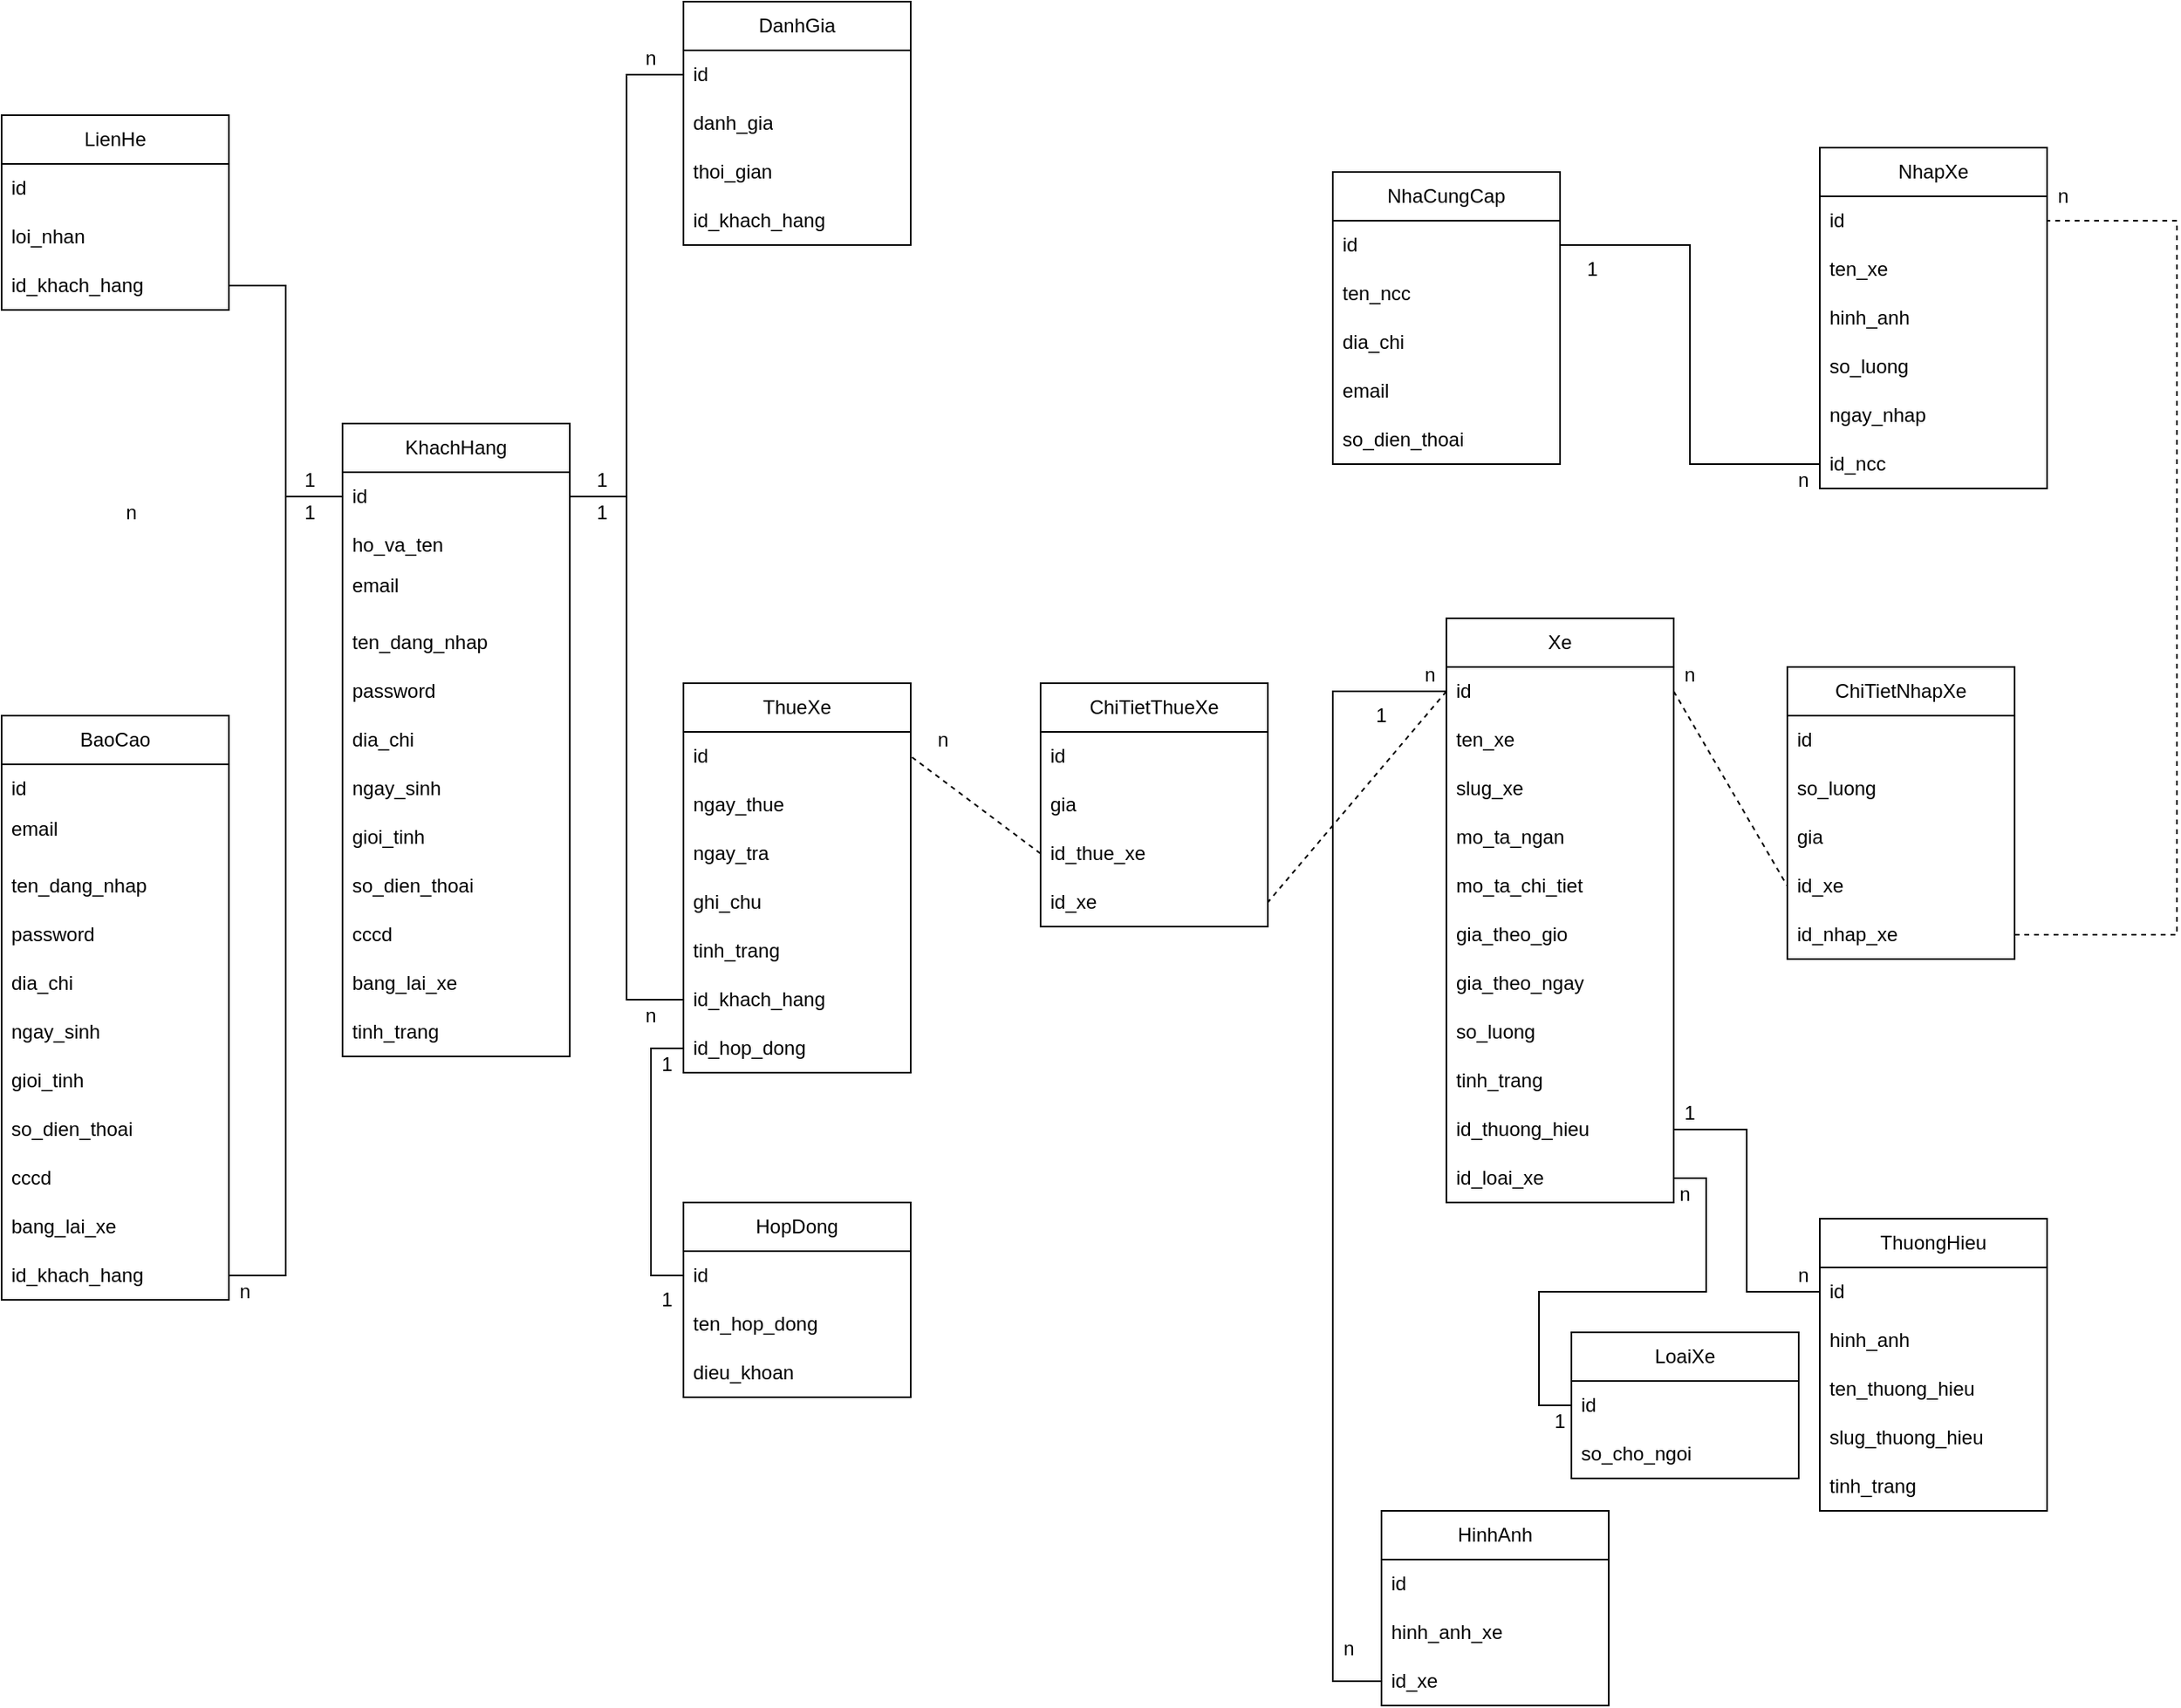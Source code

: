 <mxfile version="21.8.0" type="device">
  <diagram name="Page-1" id="PThb6om9Ce-DBLPTSB-A">
    <mxGraphModel dx="3160" dy="2398" grid="1" gridSize="10" guides="1" tooltips="1" connect="1" arrows="1" fold="1" page="1" pageScale="1" pageWidth="827" pageHeight="1169" math="0" shadow="0">
      <root>
        <object label="" id="0">
          <mxCell />
        </object>
        <mxCell id="1" parent="0" />
        <mxCell id="SgUlAlZ0Vp_eeC4mZ5EL-1" value="KhachHang" style="swimlane;fontStyle=0;childLayout=stackLayout;horizontal=1;startSize=30;horizontalStack=0;resizeParent=1;resizeParentMax=0;resizeLast=0;collapsible=1;marginBottom=0;whiteSpace=wrap;html=1;" parent="1" vertex="1">
          <mxGeometry x="70" y="80" width="140" height="390" as="geometry" />
        </mxCell>
        <mxCell id="SgUlAlZ0Vp_eeC4mZ5EL-2" value="id" style="text;strokeColor=none;fillColor=none;align=left;verticalAlign=middle;spacingLeft=4;spacingRight=4;overflow=hidden;points=[[0,0.5],[1,0.5]];portConstraint=eastwest;rotatable=0;whiteSpace=wrap;html=1;" parent="SgUlAlZ0Vp_eeC4mZ5EL-1" vertex="1">
          <mxGeometry y="30" width="140" height="30" as="geometry" />
        </mxCell>
        <mxCell id="gSfcGbpLoJz8RItjw_al-9" value="ho_va_ten" style="text;strokeColor=none;fillColor=none;align=left;verticalAlign=middle;spacingLeft=4;spacingRight=4;overflow=hidden;points=[[0,0.5],[1,0.5]];portConstraint=eastwest;rotatable=0;whiteSpace=wrap;html=1;" parent="SgUlAlZ0Vp_eeC4mZ5EL-1" vertex="1">
          <mxGeometry y="60" width="140" height="30" as="geometry" />
        </mxCell>
        <mxCell id="SgUlAlZ0Vp_eeC4mZ5EL-3" value="email&lt;span style=&quot;white-space: pre;&quot;&gt;&#x9;&lt;/span&gt;&lt;br&gt;&lt;br&gt;" style="text;strokeColor=none;fillColor=none;align=left;verticalAlign=middle;spacingLeft=4;spacingRight=4;overflow=hidden;points=[[0,0.5],[1,0.5]];portConstraint=eastwest;rotatable=0;whiteSpace=wrap;html=1;" parent="SgUlAlZ0Vp_eeC4mZ5EL-1" vertex="1">
          <mxGeometry y="90" width="140" height="30" as="geometry" />
        </mxCell>
        <mxCell id="SgUlAlZ0Vp_eeC4mZ5EL-6" value="ten_dang_nhap" style="text;strokeColor=none;fillColor=none;align=left;verticalAlign=middle;spacingLeft=4;spacingRight=4;overflow=hidden;points=[[0,0.5],[1,0.5]];portConstraint=eastwest;rotatable=0;whiteSpace=wrap;html=1;" parent="SgUlAlZ0Vp_eeC4mZ5EL-1" vertex="1">
          <mxGeometry y="120" width="140" height="30" as="geometry" />
        </mxCell>
        <mxCell id="SgUlAlZ0Vp_eeC4mZ5EL-4" value="password" style="text;strokeColor=none;fillColor=none;align=left;verticalAlign=middle;spacingLeft=4;spacingRight=4;overflow=hidden;points=[[0,0.5],[1,0.5]];portConstraint=eastwest;rotatable=0;whiteSpace=wrap;html=1;" parent="SgUlAlZ0Vp_eeC4mZ5EL-1" vertex="1">
          <mxGeometry y="150" width="140" height="30" as="geometry" />
        </mxCell>
        <mxCell id="SgUlAlZ0Vp_eeC4mZ5EL-13" value="dia_chi" style="text;strokeColor=none;fillColor=none;align=left;verticalAlign=middle;spacingLeft=4;spacingRight=4;overflow=hidden;points=[[0,0.5],[1,0.5]];portConstraint=eastwest;rotatable=0;whiteSpace=wrap;html=1;" parent="SgUlAlZ0Vp_eeC4mZ5EL-1" vertex="1">
          <mxGeometry y="180" width="140" height="30" as="geometry" />
        </mxCell>
        <mxCell id="SgUlAlZ0Vp_eeC4mZ5EL-15" value="ngay_sinh" style="text;strokeColor=none;fillColor=none;align=left;verticalAlign=middle;spacingLeft=4;spacingRight=4;overflow=hidden;points=[[0,0.5],[1,0.5]];portConstraint=eastwest;rotatable=0;whiteSpace=wrap;html=1;" parent="SgUlAlZ0Vp_eeC4mZ5EL-1" vertex="1">
          <mxGeometry y="210" width="140" height="30" as="geometry" />
        </mxCell>
        <mxCell id="SgUlAlZ0Vp_eeC4mZ5EL-14" value="gioi_tinh" style="text;strokeColor=none;fillColor=none;align=left;verticalAlign=middle;spacingLeft=4;spacingRight=4;overflow=hidden;points=[[0,0.5],[1,0.5]];portConstraint=eastwest;rotatable=0;whiteSpace=wrap;html=1;" parent="SgUlAlZ0Vp_eeC4mZ5EL-1" vertex="1">
          <mxGeometry y="240" width="140" height="30" as="geometry" />
        </mxCell>
        <mxCell id="SgUlAlZ0Vp_eeC4mZ5EL-16" value="so_dien_thoai" style="text;strokeColor=none;fillColor=none;align=left;verticalAlign=middle;spacingLeft=4;spacingRight=4;overflow=hidden;points=[[0,0.5],[1,0.5]];portConstraint=eastwest;rotatable=0;whiteSpace=wrap;html=1;" parent="SgUlAlZ0Vp_eeC4mZ5EL-1" vertex="1">
          <mxGeometry y="270" width="140" height="30" as="geometry" />
        </mxCell>
        <mxCell id="SgUlAlZ0Vp_eeC4mZ5EL-17" value="cccd" style="text;strokeColor=none;fillColor=none;align=left;verticalAlign=middle;spacingLeft=4;spacingRight=4;overflow=hidden;points=[[0,0.5],[1,0.5]];portConstraint=eastwest;rotatable=0;whiteSpace=wrap;html=1;" parent="SgUlAlZ0Vp_eeC4mZ5EL-1" vertex="1">
          <mxGeometry y="300" width="140" height="30" as="geometry" />
        </mxCell>
        <mxCell id="SgUlAlZ0Vp_eeC4mZ5EL-18" value="bang_lai_xe" style="text;strokeColor=none;fillColor=none;align=left;verticalAlign=middle;spacingLeft=4;spacingRight=4;overflow=hidden;points=[[0,0.5],[1,0.5]];portConstraint=eastwest;rotatable=0;whiteSpace=wrap;html=1;" parent="SgUlAlZ0Vp_eeC4mZ5EL-1" vertex="1">
          <mxGeometry y="330" width="140" height="30" as="geometry" />
        </mxCell>
        <mxCell id="SgUlAlZ0Vp_eeC4mZ5EL-200" value="tinh_trang" style="text;strokeColor=none;fillColor=none;align=left;verticalAlign=middle;spacingLeft=4;spacingRight=4;overflow=hidden;points=[[0,0.5],[1,0.5]];portConstraint=eastwest;rotatable=0;whiteSpace=wrap;html=1;" parent="SgUlAlZ0Vp_eeC4mZ5EL-1" vertex="1">
          <mxGeometry y="360" width="140" height="30" as="geometry" />
        </mxCell>
        <mxCell id="SgUlAlZ0Vp_eeC4mZ5EL-20" value="ThuongHieu" style="swimlane;fontStyle=0;childLayout=stackLayout;horizontal=1;startSize=30;horizontalStack=0;resizeParent=1;resizeParentMax=0;resizeLast=0;collapsible=1;marginBottom=0;whiteSpace=wrap;html=1;" parent="1" vertex="1">
          <mxGeometry x="980" y="570" width="140" height="180" as="geometry" />
        </mxCell>
        <mxCell id="SgUlAlZ0Vp_eeC4mZ5EL-21" value="id" style="text;strokeColor=none;fillColor=none;align=left;verticalAlign=middle;spacingLeft=4;spacingRight=4;overflow=hidden;points=[[0,0.5],[1,0.5]];portConstraint=eastwest;rotatable=0;whiteSpace=wrap;html=1;" parent="SgUlAlZ0Vp_eeC4mZ5EL-20" vertex="1">
          <mxGeometry y="30" width="140" height="30" as="geometry" />
        </mxCell>
        <mxCell id="SgUlAlZ0Vp_eeC4mZ5EL-54" value="hinh_anh" style="text;strokeColor=none;fillColor=none;align=left;verticalAlign=middle;spacingLeft=4;spacingRight=4;overflow=hidden;points=[[0,0.5],[1,0.5]];portConstraint=eastwest;rotatable=0;whiteSpace=wrap;html=1;" parent="SgUlAlZ0Vp_eeC4mZ5EL-20" vertex="1">
          <mxGeometry y="60" width="140" height="30" as="geometry" />
        </mxCell>
        <mxCell id="SgUlAlZ0Vp_eeC4mZ5EL-22" value="ten_thuong_hieu" style="text;strokeColor=none;fillColor=none;align=left;verticalAlign=middle;spacingLeft=4;spacingRight=4;overflow=hidden;points=[[0,0.5],[1,0.5]];portConstraint=eastwest;rotatable=0;whiteSpace=wrap;html=1;" parent="SgUlAlZ0Vp_eeC4mZ5EL-20" vertex="1">
          <mxGeometry y="90" width="140" height="30" as="geometry" />
        </mxCell>
        <mxCell id="SgUlAlZ0Vp_eeC4mZ5EL-23" value="slug_thuong_hieu" style="text;strokeColor=none;fillColor=none;align=left;verticalAlign=middle;spacingLeft=4;spacingRight=4;overflow=hidden;points=[[0,0.5],[1,0.5]];portConstraint=eastwest;rotatable=0;whiteSpace=wrap;html=1;" parent="SgUlAlZ0Vp_eeC4mZ5EL-20" vertex="1">
          <mxGeometry y="120" width="140" height="30" as="geometry" />
        </mxCell>
        <mxCell id="SgUlAlZ0Vp_eeC4mZ5EL-25" value="tinh_trang" style="text;strokeColor=none;fillColor=none;align=left;verticalAlign=middle;spacingLeft=4;spacingRight=4;overflow=hidden;points=[[0,0.5],[1,0.5]];portConstraint=eastwest;rotatable=0;whiteSpace=wrap;html=1;" parent="SgUlAlZ0Vp_eeC4mZ5EL-20" vertex="1">
          <mxGeometry y="150" width="140" height="30" as="geometry" />
        </mxCell>
        <mxCell id="SgUlAlZ0Vp_eeC4mZ5EL-26" value="LoaiXe" style="swimlane;fontStyle=0;childLayout=stackLayout;horizontal=1;startSize=30;horizontalStack=0;resizeParent=1;resizeParentMax=0;resizeLast=0;collapsible=1;marginBottom=0;whiteSpace=wrap;html=1;" parent="1" vertex="1">
          <mxGeometry x="827" y="640" width="140" height="90" as="geometry" />
        </mxCell>
        <mxCell id="SgUlAlZ0Vp_eeC4mZ5EL-27" value="id" style="text;strokeColor=none;fillColor=none;align=left;verticalAlign=middle;spacingLeft=4;spacingRight=4;overflow=hidden;points=[[0,0.5],[1,0.5]];portConstraint=eastwest;rotatable=0;whiteSpace=wrap;html=1;" parent="SgUlAlZ0Vp_eeC4mZ5EL-26" vertex="1">
          <mxGeometry y="30" width="140" height="30" as="geometry" />
        </mxCell>
        <mxCell id="SgUlAlZ0Vp_eeC4mZ5EL-28" value="so_cho_ngoi" style="text;strokeColor=none;fillColor=none;align=left;verticalAlign=middle;spacingLeft=4;spacingRight=4;overflow=hidden;points=[[0,0.5],[1,0.5]];portConstraint=eastwest;rotatable=0;whiteSpace=wrap;html=1;" parent="SgUlAlZ0Vp_eeC4mZ5EL-26" vertex="1">
          <mxGeometry y="60" width="140" height="30" as="geometry" />
        </mxCell>
        <mxCell id="SgUlAlZ0Vp_eeC4mZ5EL-31" value="Xe" style="swimlane;fontStyle=0;childLayout=stackLayout;horizontal=1;startSize=30;horizontalStack=0;resizeParent=1;resizeParentMax=0;resizeLast=0;collapsible=1;marginBottom=0;whiteSpace=wrap;html=1;" parent="1" vertex="1">
          <mxGeometry x="750" y="200" width="140" height="360" as="geometry" />
        </mxCell>
        <mxCell id="SgUlAlZ0Vp_eeC4mZ5EL-32" value="id" style="text;strokeColor=none;fillColor=none;align=left;verticalAlign=middle;spacingLeft=4;spacingRight=4;overflow=hidden;points=[[0,0.5],[1,0.5]];portConstraint=eastwest;rotatable=0;whiteSpace=wrap;html=1;" parent="SgUlAlZ0Vp_eeC4mZ5EL-31" vertex="1">
          <mxGeometry y="30" width="140" height="30" as="geometry" />
        </mxCell>
        <mxCell id="SgUlAlZ0Vp_eeC4mZ5EL-33" value="ten_xe" style="text;strokeColor=none;fillColor=none;align=left;verticalAlign=middle;spacingLeft=4;spacingRight=4;overflow=hidden;points=[[0,0.5],[1,0.5]];portConstraint=eastwest;rotatable=0;whiteSpace=wrap;html=1;" parent="SgUlAlZ0Vp_eeC4mZ5EL-31" vertex="1">
          <mxGeometry y="60" width="140" height="30" as="geometry" />
        </mxCell>
        <mxCell id="SgUlAlZ0Vp_eeC4mZ5EL-34" value="slug_xe" style="text;strokeColor=none;fillColor=none;align=left;verticalAlign=middle;spacingLeft=4;spacingRight=4;overflow=hidden;points=[[0,0.5],[1,0.5]];portConstraint=eastwest;rotatable=0;whiteSpace=wrap;html=1;" parent="SgUlAlZ0Vp_eeC4mZ5EL-31" vertex="1">
          <mxGeometry y="90" width="140" height="30" as="geometry" />
        </mxCell>
        <mxCell id="SgUlAlZ0Vp_eeC4mZ5EL-36" value="mo_ta_ngan" style="text;strokeColor=none;fillColor=none;align=left;verticalAlign=middle;spacingLeft=4;spacingRight=4;overflow=hidden;points=[[0,0.5],[1,0.5]];portConstraint=eastwest;rotatable=0;whiteSpace=wrap;html=1;" parent="SgUlAlZ0Vp_eeC4mZ5EL-31" vertex="1">
          <mxGeometry y="120" width="140" height="30" as="geometry" />
        </mxCell>
        <mxCell id="SgUlAlZ0Vp_eeC4mZ5EL-37" value="mo_ta_chi_tiet" style="text;strokeColor=none;fillColor=none;align=left;verticalAlign=middle;spacingLeft=4;spacingRight=4;overflow=hidden;points=[[0,0.5],[1,0.5]];portConstraint=eastwest;rotatable=0;whiteSpace=wrap;html=1;" parent="SgUlAlZ0Vp_eeC4mZ5EL-31" vertex="1">
          <mxGeometry y="150" width="140" height="30" as="geometry" />
        </mxCell>
        <mxCell id="SgUlAlZ0Vp_eeC4mZ5EL-38" value="gia_theo_gio" style="text;strokeColor=none;fillColor=none;align=left;verticalAlign=middle;spacingLeft=4;spacingRight=4;overflow=hidden;points=[[0,0.5],[1,0.5]];portConstraint=eastwest;rotatable=0;whiteSpace=wrap;html=1;" parent="SgUlAlZ0Vp_eeC4mZ5EL-31" vertex="1">
          <mxGeometry y="180" width="140" height="30" as="geometry" />
        </mxCell>
        <mxCell id="SgUlAlZ0Vp_eeC4mZ5EL-39" value="gia_theo_ngay" style="text;strokeColor=none;fillColor=none;align=left;verticalAlign=middle;spacingLeft=4;spacingRight=4;overflow=hidden;points=[[0,0.5],[1,0.5]];portConstraint=eastwest;rotatable=0;whiteSpace=wrap;html=1;" parent="SgUlAlZ0Vp_eeC4mZ5EL-31" vertex="1">
          <mxGeometry y="210" width="140" height="30" as="geometry" />
        </mxCell>
        <mxCell id="SgUlAlZ0Vp_eeC4mZ5EL-69" value="so_luong" style="text;strokeColor=none;fillColor=none;align=left;verticalAlign=middle;spacingLeft=4;spacingRight=4;overflow=hidden;points=[[0,0.5],[1,0.5]];portConstraint=eastwest;rotatable=0;whiteSpace=wrap;html=1;" parent="SgUlAlZ0Vp_eeC4mZ5EL-31" vertex="1">
          <mxGeometry y="240" width="140" height="30" as="geometry" />
        </mxCell>
        <mxCell id="SgUlAlZ0Vp_eeC4mZ5EL-40" value="tinh_trang" style="text;strokeColor=none;fillColor=none;align=left;verticalAlign=middle;spacingLeft=4;spacingRight=4;overflow=hidden;points=[[0,0.5],[1,0.5]];portConstraint=eastwest;rotatable=0;whiteSpace=wrap;html=1;" parent="SgUlAlZ0Vp_eeC4mZ5EL-31" vertex="1">
          <mxGeometry y="270" width="140" height="30" as="geometry" />
        </mxCell>
        <mxCell id="SgUlAlZ0Vp_eeC4mZ5EL-41" value="id_thuong_hieu" style="text;strokeColor=none;fillColor=none;align=left;verticalAlign=middle;spacingLeft=4;spacingRight=4;overflow=hidden;points=[[0,0.5],[1,0.5]];portConstraint=eastwest;rotatable=0;whiteSpace=wrap;html=1;" parent="SgUlAlZ0Vp_eeC4mZ5EL-31" vertex="1">
          <mxGeometry y="300" width="140" height="30" as="geometry" />
        </mxCell>
        <mxCell id="SgUlAlZ0Vp_eeC4mZ5EL-42" value="id_loai_xe" style="text;strokeColor=none;fillColor=none;align=left;verticalAlign=middle;spacingLeft=4;spacingRight=4;overflow=hidden;points=[[0,0.5],[1,0.5]];portConstraint=eastwest;rotatable=0;whiteSpace=wrap;html=1;" parent="SgUlAlZ0Vp_eeC4mZ5EL-31" vertex="1">
          <mxGeometry y="330" width="140" height="30" as="geometry" />
        </mxCell>
        <mxCell id="SgUlAlZ0Vp_eeC4mZ5EL-47" style="edgeStyle=orthogonalEdgeStyle;rounded=0;orthogonalLoop=1;jettySize=auto;html=1;entryX=0;entryY=0.5;entryDx=0;entryDy=0;endArrow=none;endFill=0;" parent="1" source="SgUlAlZ0Vp_eeC4mZ5EL-41" target="SgUlAlZ0Vp_eeC4mZ5EL-21" edge="1">
          <mxGeometry relative="1" as="geometry" />
        </mxCell>
        <mxCell id="SgUlAlZ0Vp_eeC4mZ5EL-49" style="edgeStyle=orthogonalEdgeStyle;rounded=0;orthogonalLoop=1;jettySize=auto;html=1;entryX=0;entryY=0.5;entryDx=0;entryDy=0;endArrow=none;endFill=0;" parent="1" source="SgUlAlZ0Vp_eeC4mZ5EL-42" target="SgUlAlZ0Vp_eeC4mZ5EL-27" edge="1">
          <mxGeometry relative="1" as="geometry" />
        </mxCell>
        <mxCell id="SgUlAlZ0Vp_eeC4mZ5EL-50" value="HinhAnh" style="swimlane;fontStyle=0;childLayout=stackLayout;horizontal=1;startSize=30;horizontalStack=0;resizeParent=1;resizeParentMax=0;resizeLast=0;collapsible=1;marginBottom=0;whiteSpace=wrap;html=1;" parent="1" vertex="1">
          <mxGeometry x="710" y="750" width="140" height="120" as="geometry" />
        </mxCell>
        <mxCell id="SgUlAlZ0Vp_eeC4mZ5EL-51" value="id" style="text;strokeColor=none;fillColor=none;align=left;verticalAlign=middle;spacingLeft=4;spacingRight=4;overflow=hidden;points=[[0,0.5],[1,0.5]];portConstraint=eastwest;rotatable=0;whiteSpace=wrap;html=1;" parent="SgUlAlZ0Vp_eeC4mZ5EL-50" vertex="1">
          <mxGeometry y="30" width="140" height="30" as="geometry" />
        </mxCell>
        <mxCell id="SgUlAlZ0Vp_eeC4mZ5EL-52" value="hinh_anh_xe" style="text;strokeColor=none;fillColor=none;align=left;verticalAlign=middle;spacingLeft=4;spacingRight=4;overflow=hidden;points=[[0,0.5],[1,0.5]];portConstraint=eastwest;rotatable=0;whiteSpace=wrap;html=1;" parent="SgUlAlZ0Vp_eeC4mZ5EL-50" vertex="1">
          <mxGeometry y="60" width="140" height="30" as="geometry" />
        </mxCell>
        <mxCell id="SgUlAlZ0Vp_eeC4mZ5EL-201" value="id_xe" style="text;strokeColor=none;fillColor=none;align=left;verticalAlign=middle;spacingLeft=4;spacingRight=4;overflow=hidden;points=[[0,0.5],[1,0.5]];portConstraint=eastwest;rotatable=0;whiteSpace=wrap;html=1;" parent="SgUlAlZ0Vp_eeC4mZ5EL-50" vertex="1">
          <mxGeometry y="90" width="140" height="30" as="geometry" />
        </mxCell>
        <mxCell id="SgUlAlZ0Vp_eeC4mZ5EL-70" value="NhaCungCap" style="swimlane;fontStyle=0;childLayout=stackLayout;horizontal=1;startSize=30;horizontalStack=0;resizeParent=1;resizeParentMax=0;resizeLast=0;collapsible=1;marginBottom=0;whiteSpace=wrap;html=1;" parent="1" vertex="1">
          <mxGeometry x="680" y="-75" width="140" height="180" as="geometry" />
        </mxCell>
        <mxCell id="SgUlAlZ0Vp_eeC4mZ5EL-71" value="id" style="text;strokeColor=none;fillColor=none;align=left;verticalAlign=middle;spacingLeft=4;spacingRight=4;overflow=hidden;points=[[0,0.5],[1,0.5]];portConstraint=eastwest;rotatable=0;whiteSpace=wrap;html=1;" parent="SgUlAlZ0Vp_eeC4mZ5EL-70" vertex="1">
          <mxGeometry y="30" width="140" height="30" as="geometry" />
        </mxCell>
        <mxCell id="SgUlAlZ0Vp_eeC4mZ5EL-72" value="ten_ncc" style="text;strokeColor=none;fillColor=none;align=left;verticalAlign=middle;spacingLeft=4;spacingRight=4;overflow=hidden;points=[[0,0.5],[1,0.5]];portConstraint=eastwest;rotatable=0;whiteSpace=wrap;html=1;" parent="SgUlAlZ0Vp_eeC4mZ5EL-70" vertex="1">
          <mxGeometry y="60" width="140" height="30" as="geometry" />
        </mxCell>
        <mxCell id="SgUlAlZ0Vp_eeC4mZ5EL-73" value="dia_chi" style="text;strokeColor=none;fillColor=none;align=left;verticalAlign=middle;spacingLeft=4;spacingRight=4;overflow=hidden;points=[[0,0.5],[1,0.5]];portConstraint=eastwest;rotatable=0;whiteSpace=wrap;html=1;" parent="SgUlAlZ0Vp_eeC4mZ5EL-70" vertex="1">
          <mxGeometry y="90" width="140" height="30" as="geometry" />
        </mxCell>
        <mxCell id="SgUlAlZ0Vp_eeC4mZ5EL-74" value="email" style="text;strokeColor=none;fillColor=none;align=left;verticalAlign=middle;spacingLeft=4;spacingRight=4;overflow=hidden;points=[[0,0.5],[1,0.5]];portConstraint=eastwest;rotatable=0;whiteSpace=wrap;html=1;" parent="SgUlAlZ0Vp_eeC4mZ5EL-70" vertex="1">
          <mxGeometry y="120" width="140" height="30" as="geometry" />
        </mxCell>
        <mxCell id="SgUlAlZ0Vp_eeC4mZ5EL-75" value="so_dien_thoai" style="text;strokeColor=none;fillColor=none;align=left;verticalAlign=middle;spacingLeft=4;spacingRight=4;overflow=hidden;points=[[0,0.5],[1,0.5]];portConstraint=eastwest;rotatable=0;whiteSpace=wrap;html=1;" parent="SgUlAlZ0Vp_eeC4mZ5EL-70" vertex="1">
          <mxGeometry y="150" width="140" height="30" as="geometry" />
        </mxCell>
        <mxCell id="SgUlAlZ0Vp_eeC4mZ5EL-76" value="NhapXe" style="swimlane;fontStyle=0;childLayout=stackLayout;horizontal=1;startSize=30;horizontalStack=0;resizeParent=1;resizeParentMax=0;resizeLast=0;collapsible=1;marginBottom=0;whiteSpace=wrap;html=1;" parent="1" vertex="1">
          <mxGeometry x="980" y="-90" width="140" height="210" as="geometry" />
        </mxCell>
        <mxCell id="SgUlAlZ0Vp_eeC4mZ5EL-77" value="id" style="text;strokeColor=none;fillColor=none;align=left;verticalAlign=middle;spacingLeft=4;spacingRight=4;overflow=hidden;points=[[0,0.5],[1,0.5]];portConstraint=eastwest;rotatable=0;whiteSpace=wrap;html=1;" parent="SgUlAlZ0Vp_eeC4mZ5EL-76" vertex="1">
          <mxGeometry y="30" width="140" height="30" as="geometry" />
        </mxCell>
        <mxCell id="SgUlAlZ0Vp_eeC4mZ5EL-78" value="ten_xe" style="text;strokeColor=none;fillColor=none;align=left;verticalAlign=middle;spacingLeft=4;spacingRight=4;overflow=hidden;points=[[0,0.5],[1,0.5]];portConstraint=eastwest;rotatable=0;whiteSpace=wrap;html=1;" parent="SgUlAlZ0Vp_eeC4mZ5EL-76" vertex="1">
          <mxGeometry y="60" width="140" height="30" as="geometry" />
        </mxCell>
        <mxCell id="SgUlAlZ0Vp_eeC4mZ5EL-79" value="hinh_anh" style="text;strokeColor=none;fillColor=none;align=left;verticalAlign=middle;spacingLeft=4;spacingRight=4;overflow=hidden;points=[[0,0.5],[1,0.5]];portConstraint=eastwest;rotatable=0;whiteSpace=wrap;html=1;" parent="SgUlAlZ0Vp_eeC4mZ5EL-76" vertex="1">
          <mxGeometry y="90" width="140" height="30" as="geometry" />
        </mxCell>
        <mxCell id="SgUlAlZ0Vp_eeC4mZ5EL-80" value="so_luong" style="text;strokeColor=none;fillColor=none;align=left;verticalAlign=middle;spacingLeft=4;spacingRight=4;overflow=hidden;points=[[0,0.5],[1,0.5]];portConstraint=eastwest;rotatable=0;whiteSpace=wrap;html=1;" parent="SgUlAlZ0Vp_eeC4mZ5EL-76" vertex="1">
          <mxGeometry y="120" width="140" height="30" as="geometry" />
        </mxCell>
        <mxCell id="SgUlAlZ0Vp_eeC4mZ5EL-81" value="ngay_nhap" style="text;strokeColor=none;fillColor=none;align=left;verticalAlign=middle;spacingLeft=4;spacingRight=4;overflow=hidden;points=[[0,0.5],[1,0.5]];portConstraint=eastwest;rotatable=0;whiteSpace=wrap;html=1;" parent="SgUlAlZ0Vp_eeC4mZ5EL-76" vertex="1">
          <mxGeometry y="150" width="140" height="30" as="geometry" />
        </mxCell>
        <mxCell id="SgUlAlZ0Vp_eeC4mZ5EL-82" value="id_ncc" style="text;strokeColor=none;fillColor=none;align=left;verticalAlign=middle;spacingLeft=4;spacingRight=4;overflow=hidden;points=[[0,0.5],[1,0.5]];portConstraint=eastwest;rotatable=0;whiteSpace=wrap;html=1;" parent="SgUlAlZ0Vp_eeC4mZ5EL-76" vertex="1">
          <mxGeometry y="180" width="140" height="30" as="geometry" />
        </mxCell>
        <mxCell id="SgUlAlZ0Vp_eeC4mZ5EL-83" style="edgeStyle=orthogonalEdgeStyle;rounded=0;orthogonalLoop=1;jettySize=auto;html=1;entryX=0;entryY=0.5;entryDx=0;entryDy=0;endArrow=none;endFill=0;" parent="1" source="SgUlAlZ0Vp_eeC4mZ5EL-71" target="SgUlAlZ0Vp_eeC4mZ5EL-82" edge="1">
          <mxGeometry relative="1" as="geometry" />
        </mxCell>
        <mxCell id="SgUlAlZ0Vp_eeC4mZ5EL-88" value="ChiTietNhapXe" style="swimlane;fontStyle=0;childLayout=stackLayout;horizontal=1;startSize=30;horizontalStack=0;resizeParent=1;resizeParentMax=0;resizeLast=0;collapsible=1;marginBottom=0;whiteSpace=wrap;html=1;" parent="1" vertex="1">
          <mxGeometry x="960" y="230" width="140" height="180" as="geometry" />
        </mxCell>
        <mxCell id="SgUlAlZ0Vp_eeC4mZ5EL-89" value="id" style="text;strokeColor=none;fillColor=none;align=left;verticalAlign=middle;spacingLeft=4;spacingRight=4;overflow=hidden;points=[[0,0.5],[1,0.5]];portConstraint=eastwest;rotatable=0;whiteSpace=wrap;html=1;" parent="SgUlAlZ0Vp_eeC4mZ5EL-88" vertex="1">
          <mxGeometry y="30" width="140" height="30" as="geometry" />
        </mxCell>
        <mxCell id="SgUlAlZ0Vp_eeC4mZ5EL-92" value="so_luong" style="text;strokeColor=none;fillColor=none;align=left;verticalAlign=middle;spacingLeft=4;spacingRight=4;overflow=hidden;points=[[0,0.5],[1,0.5]];portConstraint=eastwest;rotatable=0;whiteSpace=wrap;html=1;" parent="SgUlAlZ0Vp_eeC4mZ5EL-88" vertex="1">
          <mxGeometry y="60" width="140" height="30" as="geometry" />
        </mxCell>
        <mxCell id="SgUlAlZ0Vp_eeC4mZ5EL-93" value="gia" style="text;strokeColor=none;fillColor=none;align=left;verticalAlign=middle;spacingLeft=4;spacingRight=4;overflow=hidden;points=[[0,0.5],[1,0.5]];portConstraint=eastwest;rotatable=0;whiteSpace=wrap;html=1;" parent="SgUlAlZ0Vp_eeC4mZ5EL-88" vertex="1">
          <mxGeometry y="90" width="140" height="30" as="geometry" />
        </mxCell>
        <mxCell id="SgUlAlZ0Vp_eeC4mZ5EL-91" value="id_xe" style="text;strokeColor=none;fillColor=none;align=left;verticalAlign=middle;spacingLeft=4;spacingRight=4;overflow=hidden;points=[[0,0.5],[1,0.5]];portConstraint=eastwest;rotatable=0;whiteSpace=wrap;html=1;" parent="SgUlAlZ0Vp_eeC4mZ5EL-88" vertex="1">
          <mxGeometry y="120" width="140" height="30" as="geometry" />
        </mxCell>
        <mxCell id="SgUlAlZ0Vp_eeC4mZ5EL-90" value="id_nhap_xe" style="text;strokeColor=none;fillColor=none;align=left;verticalAlign=middle;spacingLeft=4;spacingRight=4;overflow=hidden;points=[[0,0.5],[1,0.5]];portConstraint=eastwest;rotatable=0;whiteSpace=wrap;html=1;" parent="SgUlAlZ0Vp_eeC4mZ5EL-88" vertex="1">
          <mxGeometry y="150" width="140" height="30" as="geometry" />
        </mxCell>
        <mxCell id="SgUlAlZ0Vp_eeC4mZ5EL-116" value="ThueXe" style="swimlane;fontStyle=0;childLayout=stackLayout;horizontal=1;startSize=30;horizontalStack=0;resizeParent=1;resizeParentMax=0;resizeLast=0;collapsible=1;marginBottom=0;whiteSpace=wrap;html=1;" parent="1" vertex="1">
          <mxGeometry x="280" y="240" width="140" height="240" as="geometry" />
        </mxCell>
        <mxCell id="SgUlAlZ0Vp_eeC4mZ5EL-117" value="id" style="text;strokeColor=none;fillColor=none;align=left;verticalAlign=middle;spacingLeft=4;spacingRight=4;overflow=hidden;points=[[0,0.5],[1,0.5]];portConstraint=eastwest;rotatable=0;whiteSpace=wrap;html=1;" parent="SgUlAlZ0Vp_eeC4mZ5EL-116" vertex="1">
          <mxGeometry y="30" width="140" height="30" as="geometry" />
        </mxCell>
        <mxCell id="SgUlAlZ0Vp_eeC4mZ5EL-119" value="ngay_thue" style="text;strokeColor=none;fillColor=none;align=left;verticalAlign=middle;spacingLeft=4;spacingRight=4;overflow=hidden;points=[[0,0.5],[1,0.5]];portConstraint=eastwest;rotatable=0;whiteSpace=wrap;html=1;" parent="SgUlAlZ0Vp_eeC4mZ5EL-116" vertex="1">
          <mxGeometry y="60" width="140" height="30" as="geometry" />
        </mxCell>
        <mxCell id="SgUlAlZ0Vp_eeC4mZ5EL-120" value="ngay_tra" style="text;strokeColor=none;fillColor=none;align=left;verticalAlign=middle;spacingLeft=4;spacingRight=4;overflow=hidden;points=[[0,0.5],[1,0.5]];portConstraint=eastwest;rotatable=0;whiteSpace=wrap;html=1;" parent="SgUlAlZ0Vp_eeC4mZ5EL-116" vertex="1">
          <mxGeometry y="90" width="140" height="30" as="geometry" />
        </mxCell>
        <mxCell id="SgUlAlZ0Vp_eeC4mZ5EL-121" value="ghi_chu" style="text;strokeColor=none;fillColor=none;align=left;verticalAlign=middle;spacingLeft=4;spacingRight=4;overflow=hidden;points=[[0,0.5],[1,0.5]];portConstraint=eastwest;rotatable=0;whiteSpace=wrap;html=1;" parent="SgUlAlZ0Vp_eeC4mZ5EL-116" vertex="1">
          <mxGeometry y="120" width="140" height="30" as="geometry" />
        </mxCell>
        <mxCell id="SgUlAlZ0Vp_eeC4mZ5EL-122" value="tinh_trang" style="text;strokeColor=none;fillColor=none;align=left;verticalAlign=middle;spacingLeft=4;spacingRight=4;overflow=hidden;points=[[0,0.5],[1,0.5]];portConstraint=eastwest;rotatable=0;whiteSpace=wrap;html=1;" parent="SgUlAlZ0Vp_eeC4mZ5EL-116" vertex="1">
          <mxGeometry y="150" width="140" height="30" as="geometry" />
        </mxCell>
        <mxCell id="SgUlAlZ0Vp_eeC4mZ5EL-127" value="id_khach_hang" style="text;strokeColor=none;fillColor=none;align=left;verticalAlign=middle;spacingLeft=4;spacingRight=4;overflow=hidden;points=[[0,0.5],[1,0.5]];portConstraint=eastwest;rotatable=0;whiteSpace=wrap;html=1;" parent="SgUlAlZ0Vp_eeC4mZ5EL-116" vertex="1">
          <mxGeometry y="180" width="140" height="30" as="geometry" />
        </mxCell>
        <mxCell id="SgUlAlZ0Vp_eeC4mZ5EL-141" value="id_hop_dong" style="text;strokeColor=none;fillColor=none;align=left;verticalAlign=middle;spacingLeft=4;spacingRight=4;overflow=hidden;points=[[0,0.5],[1,0.5]];portConstraint=eastwest;rotatable=0;whiteSpace=wrap;html=1;" parent="SgUlAlZ0Vp_eeC4mZ5EL-116" vertex="1">
          <mxGeometry y="210" width="140" height="30" as="geometry" />
        </mxCell>
        <mxCell id="SgUlAlZ0Vp_eeC4mZ5EL-128" style="edgeStyle=orthogonalEdgeStyle;rounded=0;orthogonalLoop=1;jettySize=auto;html=1;entryX=0;entryY=0.5;entryDx=0;entryDy=0;endArrow=none;endFill=0;" parent="1" source="SgUlAlZ0Vp_eeC4mZ5EL-2" target="SgUlAlZ0Vp_eeC4mZ5EL-127" edge="1">
          <mxGeometry relative="1" as="geometry" />
        </mxCell>
        <mxCell id="SgUlAlZ0Vp_eeC4mZ5EL-129" value="ChiTietThueXe" style="swimlane;fontStyle=0;childLayout=stackLayout;horizontal=1;startSize=30;horizontalStack=0;resizeParent=1;resizeParentMax=0;resizeLast=0;collapsible=1;marginBottom=0;whiteSpace=wrap;html=1;" parent="1" vertex="1">
          <mxGeometry x="500" y="240" width="140" height="150" as="geometry" />
        </mxCell>
        <mxCell id="SgUlAlZ0Vp_eeC4mZ5EL-130" value="id" style="text;strokeColor=none;fillColor=none;align=left;verticalAlign=middle;spacingLeft=4;spacingRight=4;overflow=hidden;points=[[0,0.5],[1,0.5]];portConstraint=eastwest;rotatable=0;whiteSpace=wrap;html=1;" parent="SgUlAlZ0Vp_eeC4mZ5EL-129" vertex="1">
          <mxGeometry y="30" width="140" height="30" as="geometry" />
        </mxCell>
        <mxCell id="SgUlAlZ0Vp_eeC4mZ5EL-132" value="gia" style="text;strokeColor=none;fillColor=none;align=left;verticalAlign=middle;spacingLeft=4;spacingRight=4;overflow=hidden;points=[[0,0.5],[1,0.5]];portConstraint=eastwest;rotatable=0;whiteSpace=wrap;html=1;" parent="SgUlAlZ0Vp_eeC4mZ5EL-129" vertex="1">
          <mxGeometry y="60" width="140" height="30" as="geometry" />
        </mxCell>
        <mxCell id="SgUlAlZ0Vp_eeC4mZ5EL-133" value="id_thue_xe" style="text;strokeColor=none;fillColor=none;align=left;verticalAlign=middle;spacingLeft=4;spacingRight=4;overflow=hidden;points=[[0,0.5],[1,0.5]];portConstraint=eastwest;rotatable=0;whiteSpace=wrap;html=1;" parent="SgUlAlZ0Vp_eeC4mZ5EL-129" vertex="1">
          <mxGeometry y="90" width="140" height="30" as="geometry" />
        </mxCell>
        <mxCell id="SgUlAlZ0Vp_eeC4mZ5EL-134" value="id_xe" style="text;strokeColor=none;fillColor=none;align=left;verticalAlign=middle;spacingLeft=4;spacingRight=4;overflow=hidden;points=[[0,0.5],[1,0.5]];portConstraint=eastwest;rotatable=0;whiteSpace=wrap;html=1;" parent="SgUlAlZ0Vp_eeC4mZ5EL-129" vertex="1">
          <mxGeometry y="120" width="140" height="30" as="geometry" />
        </mxCell>
        <mxCell id="SgUlAlZ0Vp_eeC4mZ5EL-145" value="DanhGia" style="swimlane;fontStyle=0;childLayout=stackLayout;horizontal=1;startSize=30;horizontalStack=0;resizeParent=1;resizeParentMax=0;resizeLast=0;collapsible=1;marginBottom=0;whiteSpace=wrap;html=1;" parent="1" vertex="1">
          <mxGeometry x="280" y="-180" width="140" height="150" as="geometry" />
        </mxCell>
        <mxCell id="SgUlAlZ0Vp_eeC4mZ5EL-146" value="id" style="text;strokeColor=none;fillColor=none;align=left;verticalAlign=middle;spacingLeft=4;spacingRight=4;overflow=hidden;points=[[0,0.5],[1,0.5]];portConstraint=eastwest;rotatable=0;whiteSpace=wrap;html=1;" parent="SgUlAlZ0Vp_eeC4mZ5EL-145" vertex="1">
          <mxGeometry y="30" width="140" height="30" as="geometry" />
        </mxCell>
        <mxCell id="SgUlAlZ0Vp_eeC4mZ5EL-150" value="danh_gia" style="text;strokeColor=none;fillColor=none;align=left;verticalAlign=middle;spacingLeft=4;spacingRight=4;overflow=hidden;points=[[0,0.5],[1,0.5]];portConstraint=eastwest;rotatable=0;whiteSpace=wrap;html=1;" parent="SgUlAlZ0Vp_eeC4mZ5EL-145" vertex="1">
          <mxGeometry y="60" width="140" height="30" as="geometry" />
        </mxCell>
        <mxCell id="SgUlAlZ0Vp_eeC4mZ5EL-151" value="thoi_gian" style="text;strokeColor=none;fillColor=none;align=left;verticalAlign=middle;spacingLeft=4;spacingRight=4;overflow=hidden;points=[[0,0.5],[1,0.5]];portConstraint=eastwest;rotatable=0;whiteSpace=wrap;html=1;" parent="SgUlAlZ0Vp_eeC4mZ5EL-145" vertex="1">
          <mxGeometry y="90" width="140" height="30" as="geometry" />
        </mxCell>
        <mxCell id="SgUlAlZ0Vp_eeC4mZ5EL-156" value="id_khach_hang" style="text;strokeColor=none;fillColor=none;align=left;verticalAlign=middle;spacingLeft=4;spacingRight=4;overflow=hidden;points=[[0,0.5],[1,0.5]];portConstraint=eastwest;rotatable=0;whiteSpace=wrap;html=1;" parent="SgUlAlZ0Vp_eeC4mZ5EL-145" vertex="1">
          <mxGeometry y="120" width="140" height="30" as="geometry" />
        </mxCell>
        <mxCell id="SgUlAlZ0Vp_eeC4mZ5EL-157" value="BaoCao" style="swimlane;fontStyle=0;childLayout=stackLayout;horizontal=1;startSize=30;horizontalStack=0;resizeParent=1;resizeParentMax=0;resizeLast=0;collapsible=1;marginBottom=0;whiteSpace=wrap;html=1;" parent="1" vertex="1">
          <mxGeometry x="-140" y="260" width="140" height="360" as="geometry" />
        </mxCell>
        <mxCell id="SgUlAlZ0Vp_eeC4mZ5EL-158" value="id" style="text;strokeColor=none;fillColor=none;align=left;verticalAlign=middle;spacingLeft=4;spacingRight=4;overflow=hidden;points=[[0,0.5],[1,0.5]];portConstraint=eastwest;rotatable=0;whiteSpace=wrap;html=1;" parent="SgUlAlZ0Vp_eeC4mZ5EL-157" vertex="1">
          <mxGeometry y="30" width="140" height="30" as="geometry" />
        </mxCell>
        <mxCell id="SgUlAlZ0Vp_eeC4mZ5EL-159" value="email&lt;span style=&quot;white-space: pre;&quot;&gt;&#x9;&lt;/span&gt;&lt;br&gt;&lt;br&gt;" style="text;strokeColor=none;fillColor=none;align=left;verticalAlign=middle;spacingLeft=4;spacingRight=4;overflow=hidden;points=[[0,0.5],[1,0.5]];portConstraint=eastwest;rotatable=0;whiteSpace=wrap;html=1;" parent="SgUlAlZ0Vp_eeC4mZ5EL-157" vertex="1">
          <mxGeometry y="60" width="140" height="30" as="geometry" />
        </mxCell>
        <mxCell id="SgUlAlZ0Vp_eeC4mZ5EL-160" value="ten_dang_nhap" style="text;strokeColor=none;fillColor=none;align=left;verticalAlign=middle;spacingLeft=4;spacingRight=4;overflow=hidden;points=[[0,0.5],[1,0.5]];portConstraint=eastwest;rotatable=0;whiteSpace=wrap;html=1;" parent="SgUlAlZ0Vp_eeC4mZ5EL-157" vertex="1">
          <mxGeometry y="90" width="140" height="30" as="geometry" />
        </mxCell>
        <mxCell id="SgUlAlZ0Vp_eeC4mZ5EL-161" value="password" style="text;strokeColor=none;fillColor=none;align=left;verticalAlign=middle;spacingLeft=4;spacingRight=4;overflow=hidden;points=[[0,0.5],[1,0.5]];portConstraint=eastwest;rotatable=0;whiteSpace=wrap;html=1;" parent="SgUlAlZ0Vp_eeC4mZ5EL-157" vertex="1">
          <mxGeometry y="120" width="140" height="30" as="geometry" />
        </mxCell>
        <mxCell id="SgUlAlZ0Vp_eeC4mZ5EL-162" value="dia_chi" style="text;strokeColor=none;fillColor=none;align=left;verticalAlign=middle;spacingLeft=4;spacingRight=4;overflow=hidden;points=[[0,0.5],[1,0.5]];portConstraint=eastwest;rotatable=0;whiteSpace=wrap;html=1;" parent="SgUlAlZ0Vp_eeC4mZ5EL-157" vertex="1">
          <mxGeometry y="150" width="140" height="30" as="geometry" />
        </mxCell>
        <mxCell id="SgUlAlZ0Vp_eeC4mZ5EL-163" value="ngay_sinh" style="text;strokeColor=none;fillColor=none;align=left;verticalAlign=middle;spacingLeft=4;spacingRight=4;overflow=hidden;points=[[0,0.5],[1,0.5]];portConstraint=eastwest;rotatable=0;whiteSpace=wrap;html=1;" parent="SgUlAlZ0Vp_eeC4mZ5EL-157" vertex="1">
          <mxGeometry y="180" width="140" height="30" as="geometry" />
        </mxCell>
        <mxCell id="SgUlAlZ0Vp_eeC4mZ5EL-164" value="gioi_tinh" style="text;strokeColor=none;fillColor=none;align=left;verticalAlign=middle;spacingLeft=4;spacingRight=4;overflow=hidden;points=[[0,0.5],[1,0.5]];portConstraint=eastwest;rotatable=0;whiteSpace=wrap;html=1;" parent="SgUlAlZ0Vp_eeC4mZ5EL-157" vertex="1">
          <mxGeometry y="210" width="140" height="30" as="geometry" />
        </mxCell>
        <mxCell id="SgUlAlZ0Vp_eeC4mZ5EL-165" value="so_dien_thoai" style="text;strokeColor=none;fillColor=none;align=left;verticalAlign=middle;spacingLeft=4;spacingRight=4;overflow=hidden;points=[[0,0.5],[1,0.5]];portConstraint=eastwest;rotatable=0;whiteSpace=wrap;html=1;" parent="SgUlAlZ0Vp_eeC4mZ5EL-157" vertex="1">
          <mxGeometry y="240" width="140" height="30" as="geometry" />
        </mxCell>
        <mxCell id="SgUlAlZ0Vp_eeC4mZ5EL-166" value="cccd" style="text;strokeColor=none;fillColor=none;align=left;verticalAlign=middle;spacingLeft=4;spacingRight=4;overflow=hidden;points=[[0,0.5],[1,0.5]];portConstraint=eastwest;rotatable=0;whiteSpace=wrap;html=1;" parent="SgUlAlZ0Vp_eeC4mZ5EL-157" vertex="1">
          <mxGeometry y="270" width="140" height="30" as="geometry" />
        </mxCell>
        <mxCell id="SgUlAlZ0Vp_eeC4mZ5EL-167" value="bang_lai_xe" style="text;strokeColor=none;fillColor=none;align=left;verticalAlign=middle;spacingLeft=4;spacingRight=4;overflow=hidden;points=[[0,0.5],[1,0.5]];portConstraint=eastwest;rotatable=0;whiteSpace=wrap;html=1;" parent="SgUlAlZ0Vp_eeC4mZ5EL-157" vertex="1">
          <mxGeometry y="300" width="140" height="30" as="geometry" />
        </mxCell>
        <mxCell id="SgUlAlZ0Vp_eeC4mZ5EL-170" value="id_khach_hang" style="text;strokeColor=none;fillColor=none;align=left;verticalAlign=middle;spacingLeft=4;spacingRight=4;overflow=hidden;points=[[0,0.5],[1,0.5]];portConstraint=eastwest;rotatable=0;whiteSpace=wrap;html=1;" parent="SgUlAlZ0Vp_eeC4mZ5EL-157" vertex="1">
          <mxGeometry y="330" width="140" height="30" as="geometry" />
        </mxCell>
        <mxCell id="SgUlAlZ0Vp_eeC4mZ5EL-173" style="edgeStyle=orthogonalEdgeStyle;rounded=0;orthogonalLoop=1;jettySize=auto;html=1;entryX=1;entryY=0.5;entryDx=0;entryDy=0;endArrow=none;endFill=0;" parent="1" source="SgUlAlZ0Vp_eeC4mZ5EL-2" target="SgUlAlZ0Vp_eeC4mZ5EL-170" edge="1">
          <mxGeometry relative="1" as="geometry" />
        </mxCell>
        <mxCell id="SgUlAlZ0Vp_eeC4mZ5EL-174" style="edgeStyle=orthogonalEdgeStyle;rounded=0;orthogonalLoop=1;jettySize=auto;html=1;entryX=0;entryY=0.5;entryDx=0;entryDy=0;endArrow=none;endFill=0;" parent="1" source="SgUlAlZ0Vp_eeC4mZ5EL-2" target="SgUlAlZ0Vp_eeC4mZ5EL-146" edge="1">
          <mxGeometry relative="1" as="geometry" />
        </mxCell>
        <mxCell id="SgUlAlZ0Vp_eeC4mZ5EL-175" value="1" style="text;html=1;strokeColor=none;fillColor=none;align=center;verticalAlign=middle;whiteSpace=wrap;rounded=0;" parent="1" vertex="1">
          <mxGeometry x="20" y="100" width="60" height="30" as="geometry" />
        </mxCell>
        <mxCell id="SgUlAlZ0Vp_eeC4mZ5EL-176" value="n" style="text;html=1;strokeColor=none;fillColor=none;align=center;verticalAlign=middle;whiteSpace=wrap;rounded=0;" parent="1" vertex="1">
          <mxGeometry x="-20" y="600" width="60" height="30" as="geometry" />
        </mxCell>
        <mxCell id="SgUlAlZ0Vp_eeC4mZ5EL-177" value="1" style="text;html=1;strokeColor=none;fillColor=none;align=center;verticalAlign=middle;whiteSpace=wrap;rounded=0;" parent="1" vertex="1">
          <mxGeometry x="200" y="100" width="60" height="30" as="geometry" />
        </mxCell>
        <mxCell id="SgUlAlZ0Vp_eeC4mZ5EL-178" value="n" style="text;html=1;strokeColor=none;fillColor=none;align=center;verticalAlign=middle;whiteSpace=wrap;rounded=0;" parent="1" vertex="1">
          <mxGeometry x="230" y="-160" width="60" height="30" as="geometry" />
        </mxCell>
        <mxCell id="SgUlAlZ0Vp_eeC4mZ5EL-179" value="1" style="text;html=1;strokeColor=none;fillColor=none;align=center;verticalAlign=middle;whiteSpace=wrap;rounded=0;" parent="1" vertex="1">
          <mxGeometry x="200" y="120" width="60" height="30" as="geometry" />
        </mxCell>
        <mxCell id="SgUlAlZ0Vp_eeC4mZ5EL-180" value="n" style="text;html=1;strokeColor=none;fillColor=none;align=center;verticalAlign=middle;whiteSpace=wrap;rounded=0;" parent="1" vertex="1">
          <mxGeometry x="230" y="430" width="60" height="30" as="geometry" />
        </mxCell>
        <mxCell id="SgUlAlZ0Vp_eeC4mZ5EL-182" value="" style="endArrow=none;dashed=1;html=1;rounded=0;entryX=1;entryY=0.5;entryDx=0;entryDy=0;exitX=0;exitY=0.5;exitDx=0;exitDy=0;" parent="1" source="SgUlAlZ0Vp_eeC4mZ5EL-133" target="SgUlAlZ0Vp_eeC4mZ5EL-117" edge="1">
          <mxGeometry width="50" height="50" relative="1" as="geometry">
            <mxPoint x="480" y="300" as="sourcePoint" />
            <mxPoint x="530" y="250" as="targetPoint" />
          </mxGeometry>
        </mxCell>
        <mxCell id="SgUlAlZ0Vp_eeC4mZ5EL-184" value="" style="endArrow=none;dashed=1;html=1;rounded=0;entryX=1;entryY=0.5;entryDx=0;entryDy=0;exitX=0;exitY=0.5;exitDx=0;exitDy=0;" parent="1" source="SgUlAlZ0Vp_eeC4mZ5EL-32" target="SgUlAlZ0Vp_eeC4mZ5EL-134" edge="1">
          <mxGeometry width="50" height="50" relative="1" as="geometry">
            <mxPoint x="510" y="355" as="sourcePoint" />
            <mxPoint x="430" y="295" as="targetPoint" />
          </mxGeometry>
        </mxCell>
        <mxCell id="SgUlAlZ0Vp_eeC4mZ5EL-185" value="n" style="text;html=1;strokeColor=none;fillColor=none;align=center;verticalAlign=middle;whiteSpace=wrap;rounded=0;" parent="1" vertex="1">
          <mxGeometry x="410" y="260" width="60" height="30" as="geometry" />
        </mxCell>
        <mxCell id="SgUlAlZ0Vp_eeC4mZ5EL-186" value="n" style="text;html=1;strokeColor=none;fillColor=none;align=center;verticalAlign=middle;whiteSpace=wrap;rounded=0;" parent="1" vertex="1">
          <mxGeometry x="710" y="220" width="60" height="30" as="geometry" />
        </mxCell>
        <mxCell id="SgUlAlZ0Vp_eeC4mZ5EL-187" value="1" style="text;html=1;strokeColor=none;fillColor=none;align=center;verticalAlign=middle;whiteSpace=wrap;rounded=0;" parent="1" vertex="1">
          <mxGeometry x="680" y="245" width="60" height="30" as="geometry" />
        </mxCell>
        <mxCell id="SgUlAlZ0Vp_eeC4mZ5EL-188" value="n" style="text;html=1;strokeColor=none;fillColor=none;align=center;verticalAlign=middle;whiteSpace=wrap;rounded=0;" parent="1" vertex="1">
          <mxGeometry x="660" y="820" width="60" height="30" as="geometry" />
        </mxCell>
        <mxCell id="SgUlAlZ0Vp_eeC4mZ5EL-189" value="n" style="text;html=1;strokeColor=none;fillColor=none;align=center;verticalAlign=middle;whiteSpace=wrap;rounded=0;" parent="1" vertex="1">
          <mxGeometry x="867" y="540" width="60" height="30" as="geometry" />
        </mxCell>
        <mxCell id="SgUlAlZ0Vp_eeC4mZ5EL-190" value="1" style="text;html=1;strokeColor=none;fillColor=none;align=center;verticalAlign=middle;whiteSpace=wrap;rounded=0;" parent="1" vertex="1">
          <mxGeometry x="790" y="680" width="60" height="30" as="geometry" />
        </mxCell>
        <mxCell id="SgUlAlZ0Vp_eeC4mZ5EL-191" value="1" style="text;html=1;strokeColor=none;fillColor=none;align=center;verticalAlign=middle;whiteSpace=wrap;rounded=0;" parent="1" vertex="1">
          <mxGeometry x="870" y="490" width="60" height="30" as="geometry" />
        </mxCell>
        <mxCell id="SgUlAlZ0Vp_eeC4mZ5EL-192" value="n" style="text;html=1;strokeColor=none;fillColor=none;align=center;verticalAlign=middle;whiteSpace=wrap;rounded=0;" parent="1" vertex="1">
          <mxGeometry x="940" y="590" width="60" height="30" as="geometry" />
        </mxCell>
        <mxCell id="SgUlAlZ0Vp_eeC4mZ5EL-193" value="" style="endArrow=none;dashed=1;html=1;rounded=0;exitX=1;exitY=0.5;exitDx=0;exitDy=0;entryX=0;entryY=0.5;entryDx=0;entryDy=0;" parent="1" source="SgUlAlZ0Vp_eeC4mZ5EL-32" target="SgUlAlZ0Vp_eeC4mZ5EL-91" edge="1">
          <mxGeometry width="50" height="50" relative="1" as="geometry">
            <mxPoint x="930" y="190" as="sourcePoint" />
            <mxPoint x="980" y="140" as="targetPoint" />
          </mxGeometry>
        </mxCell>
        <mxCell id="SgUlAlZ0Vp_eeC4mZ5EL-194" value="" style="endArrow=none;dashed=1;html=1;rounded=0;exitX=1;exitY=0.5;exitDx=0;exitDy=0;entryX=1;entryY=0.5;entryDx=0;entryDy=0;" parent="1" source="SgUlAlZ0Vp_eeC4mZ5EL-90" target="SgUlAlZ0Vp_eeC4mZ5EL-77" edge="1">
          <mxGeometry width="50" height="50" relative="1" as="geometry">
            <mxPoint x="1240" y="240" as="sourcePoint" />
            <mxPoint x="1310" y="360" as="targetPoint" />
            <Array as="points">
              <mxPoint x="1200" y="395" />
              <mxPoint x="1200" y="-45" />
            </Array>
          </mxGeometry>
        </mxCell>
        <mxCell id="SgUlAlZ0Vp_eeC4mZ5EL-195" value="1" style="text;html=1;strokeColor=none;fillColor=none;align=center;verticalAlign=middle;whiteSpace=wrap;rounded=0;" parent="1" vertex="1">
          <mxGeometry x="810" y="-30" width="60" height="30" as="geometry" />
        </mxCell>
        <mxCell id="SgUlAlZ0Vp_eeC4mZ5EL-197" value="n" style="text;html=1;strokeColor=none;fillColor=none;align=center;verticalAlign=middle;whiteSpace=wrap;rounded=0;" parent="1" vertex="1">
          <mxGeometry x="940" y="100" width="60" height="30" as="geometry" />
        </mxCell>
        <mxCell id="SgUlAlZ0Vp_eeC4mZ5EL-198" value="n" style="text;html=1;strokeColor=none;fillColor=none;align=center;verticalAlign=middle;whiteSpace=wrap;rounded=0;" parent="1" vertex="1">
          <mxGeometry x="870" y="220" width="60" height="30" as="geometry" />
        </mxCell>
        <mxCell id="SgUlAlZ0Vp_eeC4mZ5EL-199" value="n" style="text;html=1;strokeColor=none;fillColor=none;align=center;verticalAlign=middle;whiteSpace=wrap;rounded=0;" parent="1" vertex="1">
          <mxGeometry x="1100" y="-75" width="60" height="30" as="geometry" />
        </mxCell>
        <mxCell id="SgUlAlZ0Vp_eeC4mZ5EL-203" style="edgeStyle=orthogonalEdgeStyle;rounded=0;orthogonalLoop=1;jettySize=auto;html=1;entryX=0;entryY=0.5;entryDx=0;entryDy=0;endArrow=none;endFill=0;" parent="1" source="SgUlAlZ0Vp_eeC4mZ5EL-32" target="SgUlAlZ0Vp_eeC4mZ5EL-201" edge="1">
          <mxGeometry relative="1" as="geometry">
            <Array as="points">
              <mxPoint x="680" y="245" />
              <mxPoint x="680" y="855" />
            </Array>
          </mxGeometry>
        </mxCell>
        <mxCell id="gSfcGbpLoJz8RItjw_al-1" value="HopDong" style="swimlane;fontStyle=0;childLayout=stackLayout;horizontal=1;startSize=30;horizontalStack=0;resizeParent=1;resizeParentMax=0;resizeLast=0;collapsible=1;marginBottom=0;whiteSpace=wrap;html=1;" parent="1" vertex="1">
          <mxGeometry x="280" y="560" width="140" height="120" as="geometry" />
        </mxCell>
        <mxCell id="gSfcGbpLoJz8RItjw_al-2" value="id" style="text;strokeColor=none;fillColor=none;align=left;verticalAlign=middle;spacingLeft=4;spacingRight=4;overflow=hidden;points=[[0,0.5],[1,0.5]];portConstraint=eastwest;rotatable=0;whiteSpace=wrap;html=1;" parent="gSfcGbpLoJz8RItjw_al-1" vertex="1">
          <mxGeometry y="30" width="140" height="30" as="geometry" />
        </mxCell>
        <mxCell id="gSfcGbpLoJz8RItjw_al-3" value="ten_hop_dong" style="text;strokeColor=none;fillColor=none;align=left;verticalAlign=middle;spacingLeft=4;spacingRight=4;overflow=hidden;points=[[0,0.5],[1,0.5]];portConstraint=eastwest;rotatable=0;whiteSpace=wrap;html=1;" parent="gSfcGbpLoJz8RItjw_al-1" vertex="1">
          <mxGeometry y="60" width="140" height="30" as="geometry" />
        </mxCell>
        <mxCell id="gSfcGbpLoJz8RItjw_al-4" value="dieu_khoan" style="text;strokeColor=none;fillColor=none;align=left;verticalAlign=middle;spacingLeft=4;spacingRight=4;overflow=hidden;points=[[0,0.5],[1,0.5]];portConstraint=eastwest;rotatable=0;whiteSpace=wrap;html=1;" parent="gSfcGbpLoJz8RItjw_al-1" vertex="1">
          <mxGeometry y="90" width="140" height="30" as="geometry" />
        </mxCell>
        <mxCell id="gSfcGbpLoJz8RItjw_al-6" style="edgeStyle=orthogonalEdgeStyle;rounded=0;orthogonalLoop=1;jettySize=auto;html=1;entryX=0;entryY=0.5;entryDx=0;entryDy=0;endArrow=none;endFill=0;" parent="1" source="SgUlAlZ0Vp_eeC4mZ5EL-141" target="gSfcGbpLoJz8RItjw_al-2" edge="1">
          <mxGeometry relative="1" as="geometry" />
        </mxCell>
        <mxCell id="gSfcGbpLoJz8RItjw_al-7" value="1" style="text;html=1;strokeColor=none;fillColor=none;align=center;verticalAlign=middle;whiteSpace=wrap;rounded=0;" parent="1" vertex="1">
          <mxGeometry x="240" y="460" width="60" height="30" as="geometry" />
        </mxCell>
        <mxCell id="gSfcGbpLoJz8RItjw_al-8" value="1" style="text;html=1;strokeColor=none;fillColor=none;align=center;verticalAlign=middle;whiteSpace=wrap;rounded=0;" parent="1" vertex="1">
          <mxGeometry x="240" y="605" width="60" height="30" as="geometry" />
        </mxCell>
        <mxCell id="DbfkR7GYI5mIdJCZqi4k-1" value="LienHe" style="swimlane;fontStyle=0;childLayout=stackLayout;horizontal=1;startSize=30;horizontalStack=0;resizeParent=1;resizeParentMax=0;resizeLast=0;collapsible=1;marginBottom=0;whiteSpace=wrap;html=1;" vertex="1" parent="1">
          <mxGeometry x="-140" y="-110" width="140" height="120" as="geometry" />
        </mxCell>
        <mxCell id="DbfkR7GYI5mIdJCZqi4k-2" value="id" style="text;strokeColor=none;fillColor=none;align=left;verticalAlign=middle;spacingLeft=4;spacingRight=4;overflow=hidden;points=[[0,0.5],[1,0.5]];portConstraint=eastwest;rotatable=0;whiteSpace=wrap;html=1;" vertex="1" parent="DbfkR7GYI5mIdJCZqi4k-1">
          <mxGeometry y="30" width="140" height="30" as="geometry" />
        </mxCell>
        <mxCell id="DbfkR7GYI5mIdJCZqi4k-3" value="loi_nhan" style="text;strokeColor=none;fillColor=none;align=left;verticalAlign=middle;spacingLeft=4;spacingRight=4;overflow=hidden;points=[[0,0.5],[1,0.5]];portConstraint=eastwest;rotatable=0;whiteSpace=wrap;html=1;" vertex="1" parent="DbfkR7GYI5mIdJCZqi4k-1">
          <mxGeometry y="60" width="140" height="30" as="geometry" />
        </mxCell>
        <mxCell id="DbfkR7GYI5mIdJCZqi4k-4" value="id_khach_hang" style="text;strokeColor=none;fillColor=none;align=left;verticalAlign=middle;spacingLeft=4;spacingRight=4;overflow=hidden;points=[[0,0.5],[1,0.5]];portConstraint=eastwest;rotatable=0;whiteSpace=wrap;html=1;" vertex="1" parent="DbfkR7GYI5mIdJCZqi4k-1">
          <mxGeometry y="90" width="140" height="30" as="geometry" />
        </mxCell>
        <mxCell id="DbfkR7GYI5mIdJCZqi4k-5" style="edgeStyle=orthogonalEdgeStyle;rounded=0;orthogonalLoop=1;jettySize=auto;html=1;endArrow=none;endFill=0;" edge="1" parent="1" source="DbfkR7GYI5mIdJCZqi4k-4" target="SgUlAlZ0Vp_eeC4mZ5EL-2">
          <mxGeometry relative="1" as="geometry" />
        </mxCell>
        <mxCell id="DbfkR7GYI5mIdJCZqi4k-6" value="1" style="text;html=1;strokeColor=none;fillColor=none;align=center;verticalAlign=middle;whiteSpace=wrap;rounded=0;" vertex="1" parent="1">
          <mxGeometry x="20" y="120" width="60" height="30" as="geometry" />
        </mxCell>
        <mxCell id="DbfkR7GYI5mIdJCZqi4k-7" value="n" style="text;html=1;strokeColor=none;fillColor=none;align=center;verticalAlign=middle;whiteSpace=wrap;rounded=0;" vertex="1" parent="1">
          <mxGeometry x="-90" y="120" width="60" height="30" as="geometry" />
        </mxCell>
      </root>
    </mxGraphModel>
  </diagram>
</mxfile>
